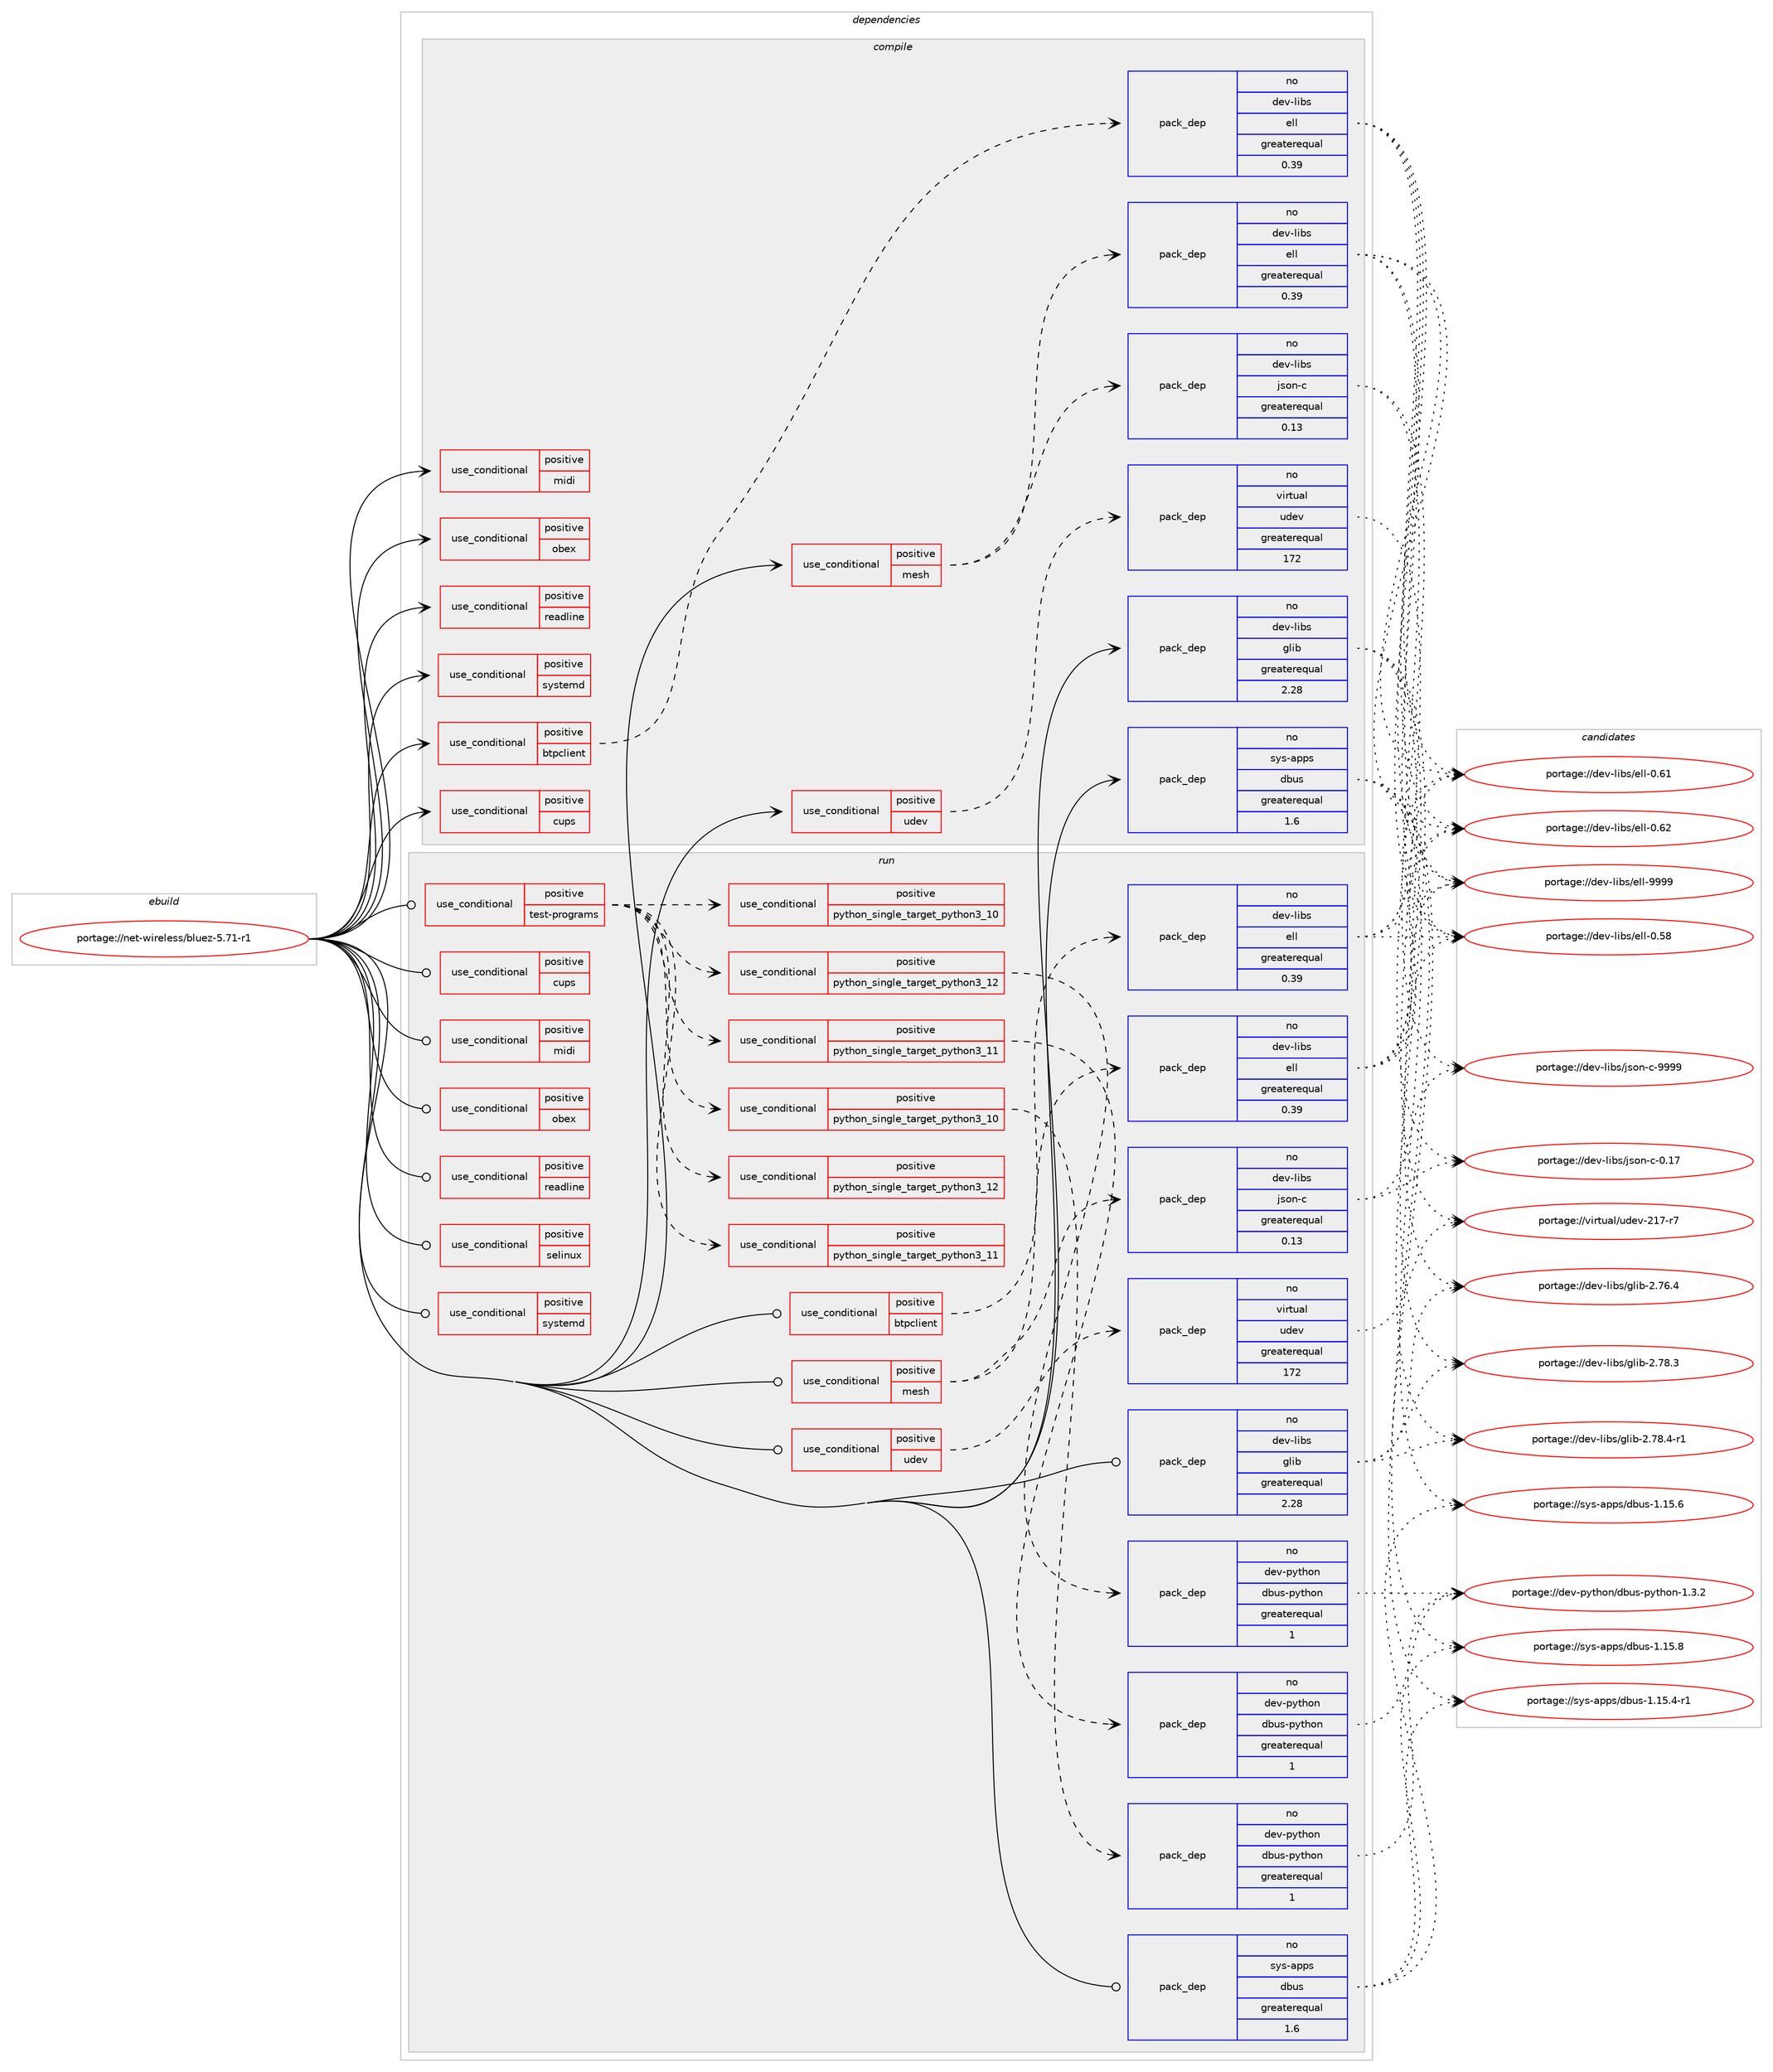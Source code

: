 digraph prolog {

# *************
# Graph options
# *************

newrank=true;
concentrate=true;
compound=true;
graph [rankdir=LR,fontname=Helvetica,fontsize=10,ranksep=1.5];#, ranksep=2.5, nodesep=0.2];
edge  [arrowhead=vee];
node  [fontname=Helvetica,fontsize=10];

# **********
# The ebuild
# **********

subgraph cluster_leftcol {
color=gray;
rank=same;
label=<<i>ebuild</i>>;
id [label="portage://net-wireless/bluez-5.71-r1", color=red, width=4, href="../net-wireless/bluez-5.71-r1.svg"];
}

# ****************
# The dependencies
# ****************

subgraph cluster_midcol {
color=gray;
label=<<i>dependencies</i>>;
subgraph cluster_compile {
fillcolor="#eeeeee";
style=filled;
label=<<i>compile</i>>;
subgraph cond7758 {
dependency11545 [label=<<TABLE BORDER="0" CELLBORDER="1" CELLSPACING="0" CELLPADDING="4"><TR><TD ROWSPAN="3" CELLPADDING="10">use_conditional</TD></TR><TR><TD>positive</TD></TR><TR><TD>btpclient</TD></TR></TABLE>>, shape=none, color=red];
subgraph pack3670 {
dependency11546 [label=<<TABLE BORDER="0" CELLBORDER="1" CELLSPACING="0" CELLPADDING="4" WIDTH="220"><TR><TD ROWSPAN="6" CELLPADDING="30">pack_dep</TD></TR><TR><TD WIDTH="110">no</TD></TR><TR><TD>dev-libs</TD></TR><TR><TD>ell</TD></TR><TR><TD>greaterequal</TD></TR><TR><TD>0.39</TD></TR></TABLE>>, shape=none, color=blue];
}
dependency11545:e -> dependency11546:w [weight=20,style="dashed",arrowhead="vee"];
}
id:e -> dependency11545:w [weight=20,style="solid",arrowhead="vee"];
subgraph cond7759 {
dependency11547 [label=<<TABLE BORDER="0" CELLBORDER="1" CELLSPACING="0" CELLPADDING="4"><TR><TD ROWSPAN="3" CELLPADDING="10">use_conditional</TD></TR><TR><TD>positive</TD></TR><TR><TD>cups</TD></TR></TABLE>>, shape=none, color=red];
# *** BEGIN UNKNOWN DEPENDENCY TYPE (TODO) ***
# dependency11547 -> package_dependency(portage://net-wireless/bluez-5.71-r1,install,no,net-print,cups,none,[,,],any_same_slot,[])
# *** END UNKNOWN DEPENDENCY TYPE (TODO) ***

}
id:e -> dependency11547:w [weight=20,style="solid",arrowhead="vee"];
subgraph cond7760 {
dependency11548 [label=<<TABLE BORDER="0" CELLBORDER="1" CELLSPACING="0" CELLPADDING="4"><TR><TD ROWSPAN="3" CELLPADDING="10">use_conditional</TD></TR><TR><TD>positive</TD></TR><TR><TD>mesh</TD></TR></TABLE>>, shape=none, color=red];
subgraph pack3671 {
dependency11549 [label=<<TABLE BORDER="0" CELLBORDER="1" CELLSPACING="0" CELLPADDING="4" WIDTH="220"><TR><TD ROWSPAN="6" CELLPADDING="30">pack_dep</TD></TR><TR><TD WIDTH="110">no</TD></TR><TR><TD>dev-libs</TD></TR><TR><TD>ell</TD></TR><TR><TD>greaterequal</TD></TR><TR><TD>0.39</TD></TR></TABLE>>, shape=none, color=blue];
}
dependency11548:e -> dependency11549:w [weight=20,style="dashed",arrowhead="vee"];
subgraph pack3672 {
dependency11550 [label=<<TABLE BORDER="0" CELLBORDER="1" CELLSPACING="0" CELLPADDING="4" WIDTH="220"><TR><TD ROWSPAN="6" CELLPADDING="30">pack_dep</TD></TR><TR><TD WIDTH="110">no</TD></TR><TR><TD>dev-libs</TD></TR><TR><TD>json-c</TD></TR><TR><TD>greaterequal</TD></TR><TR><TD>0.13</TD></TR></TABLE>>, shape=none, color=blue];
}
dependency11548:e -> dependency11550:w [weight=20,style="dashed",arrowhead="vee"];
# *** BEGIN UNKNOWN DEPENDENCY TYPE (TODO) ***
# dependency11548 -> package_dependency(portage://net-wireless/bluez-5.71-r1,install,no,sys-libs,readline,none,[,,],[slot(0),equal],[])
# *** END UNKNOWN DEPENDENCY TYPE (TODO) ***

}
id:e -> dependency11548:w [weight=20,style="solid",arrowhead="vee"];
subgraph cond7761 {
dependency11551 [label=<<TABLE BORDER="0" CELLBORDER="1" CELLSPACING="0" CELLPADDING="4"><TR><TD ROWSPAN="3" CELLPADDING="10">use_conditional</TD></TR><TR><TD>positive</TD></TR><TR><TD>midi</TD></TR></TABLE>>, shape=none, color=red];
# *** BEGIN UNKNOWN DEPENDENCY TYPE (TODO) ***
# dependency11551 -> package_dependency(portage://net-wireless/bluez-5.71-r1,install,no,media-libs,alsa-lib,none,[,,],[],[])
# *** END UNKNOWN DEPENDENCY TYPE (TODO) ***

}
id:e -> dependency11551:w [weight=20,style="solid",arrowhead="vee"];
subgraph cond7762 {
dependency11552 [label=<<TABLE BORDER="0" CELLBORDER="1" CELLSPACING="0" CELLPADDING="4"><TR><TD ROWSPAN="3" CELLPADDING="10">use_conditional</TD></TR><TR><TD>positive</TD></TR><TR><TD>obex</TD></TR></TABLE>>, shape=none, color=red];
# *** BEGIN UNKNOWN DEPENDENCY TYPE (TODO) ***
# dependency11552 -> package_dependency(portage://net-wireless/bluez-5.71-r1,install,no,dev-libs,libical,none,[,,],any_same_slot,[])
# *** END UNKNOWN DEPENDENCY TYPE (TODO) ***

}
id:e -> dependency11552:w [weight=20,style="solid",arrowhead="vee"];
subgraph cond7763 {
dependency11553 [label=<<TABLE BORDER="0" CELLBORDER="1" CELLSPACING="0" CELLPADDING="4"><TR><TD ROWSPAN="3" CELLPADDING="10">use_conditional</TD></TR><TR><TD>positive</TD></TR><TR><TD>readline</TD></TR></TABLE>>, shape=none, color=red];
# *** BEGIN UNKNOWN DEPENDENCY TYPE (TODO) ***
# dependency11553 -> package_dependency(portage://net-wireless/bluez-5.71-r1,install,no,sys-libs,readline,none,[,,],[slot(0),equal],[])
# *** END UNKNOWN DEPENDENCY TYPE (TODO) ***

}
id:e -> dependency11553:w [weight=20,style="solid",arrowhead="vee"];
subgraph cond7764 {
dependency11554 [label=<<TABLE BORDER="0" CELLBORDER="1" CELLSPACING="0" CELLPADDING="4"><TR><TD ROWSPAN="3" CELLPADDING="10">use_conditional</TD></TR><TR><TD>positive</TD></TR><TR><TD>systemd</TD></TR></TABLE>>, shape=none, color=red];
# *** BEGIN UNKNOWN DEPENDENCY TYPE (TODO) ***
# dependency11554 -> package_dependency(portage://net-wireless/bluez-5.71-r1,install,no,sys-apps,systemd,none,[,,],[],[])
# *** END UNKNOWN DEPENDENCY TYPE (TODO) ***

}
id:e -> dependency11554:w [weight=20,style="solid",arrowhead="vee"];
subgraph cond7765 {
dependency11555 [label=<<TABLE BORDER="0" CELLBORDER="1" CELLSPACING="0" CELLPADDING="4"><TR><TD ROWSPAN="3" CELLPADDING="10">use_conditional</TD></TR><TR><TD>positive</TD></TR><TR><TD>udev</TD></TR></TABLE>>, shape=none, color=red];
subgraph pack3673 {
dependency11556 [label=<<TABLE BORDER="0" CELLBORDER="1" CELLSPACING="0" CELLPADDING="4" WIDTH="220"><TR><TD ROWSPAN="6" CELLPADDING="30">pack_dep</TD></TR><TR><TD WIDTH="110">no</TD></TR><TR><TD>virtual</TD></TR><TR><TD>udev</TD></TR><TR><TD>greaterequal</TD></TR><TR><TD>172</TD></TR></TABLE>>, shape=none, color=blue];
}
dependency11555:e -> dependency11556:w [weight=20,style="dashed",arrowhead="vee"];
}
id:e -> dependency11555:w [weight=20,style="solid",arrowhead="vee"];
subgraph pack3674 {
dependency11557 [label=<<TABLE BORDER="0" CELLBORDER="1" CELLSPACING="0" CELLPADDING="4" WIDTH="220"><TR><TD ROWSPAN="6" CELLPADDING="30">pack_dep</TD></TR><TR><TD WIDTH="110">no</TD></TR><TR><TD>dev-libs</TD></TR><TR><TD>glib</TD></TR><TR><TD>greaterequal</TD></TR><TR><TD>2.28</TD></TR></TABLE>>, shape=none, color=blue];
}
id:e -> dependency11557:w [weight=20,style="solid",arrowhead="vee"];
subgraph pack3675 {
dependency11558 [label=<<TABLE BORDER="0" CELLBORDER="1" CELLSPACING="0" CELLPADDING="4" WIDTH="220"><TR><TD ROWSPAN="6" CELLPADDING="30">pack_dep</TD></TR><TR><TD WIDTH="110">no</TD></TR><TR><TD>sys-apps</TD></TR><TR><TD>dbus</TD></TR><TR><TD>greaterequal</TD></TR><TR><TD>1.6</TD></TR></TABLE>>, shape=none, color=blue];
}
id:e -> dependency11558:w [weight=20,style="solid",arrowhead="vee"];
}
subgraph cluster_compileandrun {
fillcolor="#eeeeee";
style=filled;
label=<<i>compile and run</i>>;
}
subgraph cluster_run {
fillcolor="#eeeeee";
style=filled;
label=<<i>run</i>>;
subgraph cond7766 {
dependency11559 [label=<<TABLE BORDER="0" CELLBORDER="1" CELLSPACING="0" CELLPADDING="4"><TR><TD ROWSPAN="3" CELLPADDING="10">use_conditional</TD></TR><TR><TD>positive</TD></TR><TR><TD>btpclient</TD></TR></TABLE>>, shape=none, color=red];
subgraph pack3676 {
dependency11560 [label=<<TABLE BORDER="0" CELLBORDER="1" CELLSPACING="0" CELLPADDING="4" WIDTH="220"><TR><TD ROWSPAN="6" CELLPADDING="30">pack_dep</TD></TR><TR><TD WIDTH="110">no</TD></TR><TR><TD>dev-libs</TD></TR><TR><TD>ell</TD></TR><TR><TD>greaterequal</TD></TR><TR><TD>0.39</TD></TR></TABLE>>, shape=none, color=blue];
}
dependency11559:e -> dependency11560:w [weight=20,style="dashed",arrowhead="vee"];
}
id:e -> dependency11559:w [weight=20,style="solid",arrowhead="odot"];
subgraph cond7767 {
dependency11561 [label=<<TABLE BORDER="0" CELLBORDER="1" CELLSPACING="0" CELLPADDING="4"><TR><TD ROWSPAN="3" CELLPADDING="10">use_conditional</TD></TR><TR><TD>positive</TD></TR><TR><TD>cups</TD></TR></TABLE>>, shape=none, color=red];
# *** BEGIN UNKNOWN DEPENDENCY TYPE (TODO) ***
# dependency11561 -> package_dependency(portage://net-wireless/bluez-5.71-r1,run,no,net-print,cups,none,[,,],any_same_slot,[])
# *** END UNKNOWN DEPENDENCY TYPE (TODO) ***

}
id:e -> dependency11561:w [weight=20,style="solid",arrowhead="odot"];
subgraph cond7768 {
dependency11562 [label=<<TABLE BORDER="0" CELLBORDER="1" CELLSPACING="0" CELLPADDING="4"><TR><TD ROWSPAN="3" CELLPADDING="10">use_conditional</TD></TR><TR><TD>positive</TD></TR><TR><TD>mesh</TD></TR></TABLE>>, shape=none, color=red];
subgraph pack3677 {
dependency11563 [label=<<TABLE BORDER="0" CELLBORDER="1" CELLSPACING="0" CELLPADDING="4" WIDTH="220"><TR><TD ROWSPAN="6" CELLPADDING="30">pack_dep</TD></TR><TR><TD WIDTH="110">no</TD></TR><TR><TD>dev-libs</TD></TR><TR><TD>ell</TD></TR><TR><TD>greaterequal</TD></TR><TR><TD>0.39</TD></TR></TABLE>>, shape=none, color=blue];
}
dependency11562:e -> dependency11563:w [weight=20,style="dashed",arrowhead="vee"];
subgraph pack3678 {
dependency11564 [label=<<TABLE BORDER="0" CELLBORDER="1" CELLSPACING="0" CELLPADDING="4" WIDTH="220"><TR><TD ROWSPAN="6" CELLPADDING="30">pack_dep</TD></TR><TR><TD WIDTH="110">no</TD></TR><TR><TD>dev-libs</TD></TR><TR><TD>json-c</TD></TR><TR><TD>greaterequal</TD></TR><TR><TD>0.13</TD></TR></TABLE>>, shape=none, color=blue];
}
dependency11562:e -> dependency11564:w [weight=20,style="dashed",arrowhead="vee"];
# *** BEGIN UNKNOWN DEPENDENCY TYPE (TODO) ***
# dependency11562 -> package_dependency(portage://net-wireless/bluez-5.71-r1,run,no,sys-libs,readline,none,[,,],[slot(0),equal],[])
# *** END UNKNOWN DEPENDENCY TYPE (TODO) ***

}
id:e -> dependency11562:w [weight=20,style="solid",arrowhead="odot"];
subgraph cond7769 {
dependency11565 [label=<<TABLE BORDER="0" CELLBORDER="1" CELLSPACING="0" CELLPADDING="4"><TR><TD ROWSPAN="3" CELLPADDING="10">use_conditional</TD></TR><TR><TD>positive</TD></TR><TR><TD>midi</TD></TR></TABLE>>, shape=none, color=red];
# *** BEGIN UNKNOWN DEPENDENCY TYPE (TODO) ***
# dependency11565 -> package_dependency(portage://net-wireless/bluez-5.71-r1,run,no,media-libs,alsa-lib,none,[,,],[],[])
# *** END UNKNOWN DEPENDENCY TYPE (TODO) ***

}
id:e -> dependency11565:w [weight=20,style="solid",arrowhead="odot"];
subgraph cond7770 {
dependency11566 [label=<<TABLE BORDER="0" CELLBORDER="1" CELLSPACING="0" CELLPADDING="4"><TR><TD ROWSPAN="3" CELLPADDING="10">use_conditional</TD></TR><TR><TD>positive</TD></TR><TR><TD>obex</TD></TR></TABLE>>, shape=none, color=red];
# *** BEGIN UNKNOWN DEPENDENCY TYPE (TODO) ***
# dependency11566 -> package_dependency(portage://net-wireless/bluez-5.71-r1,run,no,dev-libs,libical,none,[,,],any_same_slot,[])
# *** END UNKNOWN DEPENDENCY TYPE (TODO) ***

}
id:e -> dependency11566:w [weight=20,style="solid",arrowhead="odot"];
subgraph cond7771 {
dependency11567 [label=<<TABLE BORDER="0" CELLBORDER="1" CELLSPACING="0" CELLPADDING="4"><TR><TD ROWSPAN="3" CELLPADDING="10">use_conditional</TD></TR><TR><TD>positive</TD></TR><TR><TD>readline</TD></TR></TABLE>>, shape=none, color=red];
# *** BEGIN UNKNOWN DEPENDENCY TYPE (TODO) ***
# dependency11567 -> package_dependency(portage://net-wireless/bluez-5.71-r1,run,no,sys-libs,readline,none,[,,],[slot(0),equal],[])
# *** END UNKNOWN DEPENDENCY TYPE (TODO) ***

}
id:e -> dependency11567:w [weight=20,style="solid",arrowhead="odot"];
subgraph cond7772 {
dependency11568 [label=<<TABLE BORDER="0" CELLBORDER="1" CELLSPACING="0" CELLPADDING="4"><TR><TD ROWSPAN="3" CELLPADDING="10">use_conditional</TD></TR><TR><TD>positive</TD></TR><TR><TD>selinux</TD></TR></TABLE>>, shape=none, color=red];
# *** BEGIN UNKNOWN DEPENDENCY TYPE (TODO) ***
# dependency11568 -> package_dependency(portage://net-wireless/bluez-5.71-r1,run,no,sec-policy,selinux-bluetooth,none,[,,],[],[])
# *** END UNKNOWN DEPENDENCY TYPE (TODO) ***

}
id:e -> dependency11568:w [weight=20,style="solid",arrowhead="odot"];
subgraph cond7773 {
dependency11569 [label=<<TABLE BORDER="0" CELLBORDER="1" CELLSPACING="0" CELLPADDING="4"><TR><TD ROWSPAN="3" CELLPADDING="10">use_conditional</TD></TR><TR><TD>positive</TD></TR><TR><TD>systemd</TD></TR></TABLE>>, shape=none, color=red];
# *** BEGIN UNKNOWN DEPENDENCY TYPE (TODO) ***
# dependency11569 -> package_dependency(portage://net-wireless/bluez-5.71-r1,run,no,sys-apps,systemd,none,[,,],[],[])
# *** END UNKNOWN DEPENDENCY TYPE (TODO) ***

}
id:e -> dependency11569:w [weight=20,style="solid",arrowhead="odot"];
subgraph cond7774 {
dependency11570 [label=<<TABLE BORDER="0" CELLBORDER="1" CELLSPACING="0" CELLPADDING="4"><TR><TD ROWSPAN="3" CELLPADDING="10">use_conditional</TD></TR><TR><TD>positive</TD></TR><TR><TD>test-programs</TD></TR></TABLE>>, shape=none, color=red];
subgraph cond7775 {
dependency11571 [label=<<TABLE BORDER="0" CELLBORDER="1" CELLSPACING="0" CELLPADDING="4"><TR><TD ROWSPAN="3" CELLPADDING="10">use_conditional</TD></TR><TR><TD>positive</TD></TR><TR><TD>python_single_target_python3_10</TD></TR></TABLE>>, shape=none, color=red];
# *** BEGIN UNKNOWN DEPENDENCY TYPE (TODO) ***
# dependency11571 -> package_dependency(portage://net-wireless/bluez-5.71-r1,run,no,dev-lang,python,none,[,,],[slot(3.10)],[])
# *** END UNKNOWN DEPENDENCY TYPE (TODO) ***

}
dependency11570:e -> dependency11571:w [weight=20,style="dashed",arrowhead="vee"];
subgraph cond7776 {
dependency11572 [label=<<TABLE BORDER="0" CELLBORDER="1" CELLSPACING="0" CELLPADDING="4"><TR><TD ROWSPAN="3" CELLPADDING="10">use_conditional</TD></TR><TR><TD>positive</TD></TR><TR><TD>python_single_target_python3_11</TD></TR></TABLE>>, shape=none, color=red];
# *** BEGIN UNKNOWN DEPENDENCY TYPE (TODO) ***
# dependency11572 -> package_dependency(portage://net-wireless/bluez-5.71-r1,run,no,dev-lang,python,none,[,,],[slot(3.11)],[])
# *** END UNKNOWN DEPENDENCY TYPE (TODO) ***

}
dependency11570:e -> dependency11572:w [weight=20,style="dashed",arrowhead="vee"];
subgraph cond7777 {
dependency11573 [label=<<TABLE BORDER="0" CELLBORDER="1" CELLSPACING="0" CELLPADDING="4"><TR><TD ROWSPAN="3" CELLPADDING="10">use_conditional</TD></TR><TR><TD>positive</TD></TR><TR><TD>python_single_target_python3_12</TD></TR></TABLE>>, shape=none, color=red];
# *** BEGIN UNKNOWN DEPENDENCY TYPE (TODO) ***
# dependency11573 -> package_dependency(portage://net-wireless/bluez-5.71-r1,run,no,dev-lang,python,none,[,,],[slot(3.12)],[])
# *** END UNKNOWN DEPENDENCY TYPE (TODO) ***

}
dependency11570:e -> dependency11573:w [weight=20,style="dashed",arrowhead="vee"];
subgraph cond7778 {
dependency11574 [label=<<TABLE BORDER="0" CELLBORDER="1" CELLSPACING="0" CELLPADDING="4"><TR><TD ROWSPAN="3" CELLPADDING="10">use_conditional</TD></TR><TR><TD>positive</TD></TR><TR><TD>python_single_target_python3_10</TD></TR></TABLE>>, shape=none, color=red];
subgraph pack3679 {
dependency11575 [label=<<TABLE BORDER="0" CELLBORDER="1" CELLSPACING="0" CELLPADDING="4" WIDTH="220"><TR><TD ROWSPAN="6" CELLPADDING="30">pack_dep</TD></TR><TR><TD WIDTH="110">no</TD></TR><TR><TD>dev-python</TD></TR><TR><TD>dbus-python</TD></TR><TR><TD>greaterequal</TD></TR><TR><TD>1</TD></TR></TABLE>>, shape=none, color=blue];
}
dependency11574:e -> dependency11575:w [weight=20,style="dashed",arrowhead="vee"];
# *** BEGIN UNKNOWN DEPENDENCY TYPE (TODO) ***
# dependency11574 -> package_dependency(portage://net-wireless/bluez-5.71-r1,run,no,dev-python,pygobject,none,[,,],[slot(3)],[use(enable(python_targets_python3_10),negative)])
# *** END UNKNOWN DEPENDENCY TYPE (TODO) ***

}
dependency11570:e -> dependency11574:w [weight=20,style="dashed",arrowhead="vee"];
subgraph cond7779 {
dependency11576 [label=<<TABLE BORDER="0" CELLBORDER="1" CELLSPACING="0" CELLPADDING="4"><TR><TD ROWSPAN="3" CELLPADDING="10">use_conditional</TD></TR><TR><TD>positive</TD></TR><TR><TD>python_single_target_python3_11</TD></TR></TABLE>>, shape=none, color=red];
subgraph pack3680 {
dependency11577 [label=<<TABLE BORDER="0" CELLBORDER="1" CELLSPACING="0" CELLPADDING="4" WIDTH="220"><TR><TD ROWSPAN="6" CELLPADDING="30">pack_dep</TD></TR><TR><TD WIDTH="110">no</TD></TR><TR><TD>dev-python</TD></TR><TR><TD>dbus-python</TD></TR><TR><TD>greaterequal</TD></TR><TR><TD>1</TD></TR></TABLE>>, shape=none, color=blue];
}
dependency11576:e -> dependency11577:w [weight=20,style="dashed",arrowhead="vee"];
# *** BEGIN UNKNOWN DEPENDENCY TYPE (TODO) ***
# dependency11576 -> package_dependency(portage://net-wireless/bluez-5.71-r1,run,no,dev-python,pygobject,none,[,,],[slot(3)],[use(enable(python_targets_python3_11),negative)])
# *** END UNKNOWN DEPENDENCY TYPE (TODO) ***

}
dependency11570:e -> dependency11576:w [weight=20,style="dashed",arrowhead="vee"];
subgraph cond7780 {
dependency11578 [label=<<TABLE BORDER="0" CELLBORDER="1" CELLSPACING="0" CELLPADDING="4"><TR><TD ROWSPAN="3" CELLPADDING="10">use_conditional</TD></TR><TR><TD>positive</TD></TR><TR><TD>python_single_target_python3_12</TD></TR></TABLE>>, shape=none, color=red];
subgraph pack3681 {
dependency11579 [label=<<TABLE BORDER="0" CELLBORDER="1" CELLSPACING="0" CELLPADDING="4" WIDTH="220"><TR><TD ROWSPAN="6" CELLPADDING="30">pack_dep</TD></TR><TR><TD WIDTH="110">no</TD></TR><TR><TD>dev-python</TD></TR><TR><TD>dbus-python</TD></TR><TR><TD>greaterequal</TD></TR><TR><TD>1</TD></TR></TABLE>>, shape=none, color=blue];
}
dependency11578:e -> dependency11579:w [weight=20,style="dashed",arrowhead="vee"];
# *** BEGIN UNKNOWN DEPENDENCY TYPE (TODO) ***
# dependency11578 -> package_dependency(portage://net-wireless/bluez-5.71-r1,run,no,dev-python,pygobject,none,[,,],[slot(3)],[use(enable(python_targets_python3_12),negative)])
# *** END UNKNOWN DEPENDENCY TYPE (TODO) ***

}
dependency11570:e -> dependency11578:w [weight=20,style="dashed",arrowhead="vee"];
}
id:e -> dependency11570:w [weight=20,style="solid",arrowhead="odot"];
subgraph cond7781 {
dependency11580 [label=<<TABLE BORDER="0" CELLBORDER="1" CELLSPACING="0" CELLPADDING="4"><TR><TD ROWSPAN="3" CELLPADDING="10">use_conditional</TD></TR><TR><TD>positive</TD></TR><TR><TD>udev</TD></TR></TABLE>>, shape=none, color=red];
subgraph pack3682 {
dependency11581 [label=<<TABLE BORDER="0" CELLBORDER="1" CELLSPACING="0" CELLPADDING="4" WIDTH="220"><TR><TD ROWSPAN="6" CELLPADDING="30">pack_dep</TD></TR><TR><TD WIDTH="110">no</TD></TR><TR><TD>virtual</TD></TR><TR><TD>udev</TD></TR><TR><TD>greaterequal</TD></TR><TR><TD>172</TD></TR></TABLE>>, shape=none, color=blue];
}
dependency11580:e -> dependency11581:w [weight=20,style="dashed",arrowhead="vee"];
}
id:e -> dependency11580:w [weight=20,style="solid",arrowhead="odot"];
subgraph pack3683 {
dependency11582 [label=<<TABLE BORDER="0" CELLBORDER="1" CELLSPACING="0" CELLPADDING="4" WIDTH="220"><TR><TD ROWSPAN="6" CELLPADDING="30">pack_dep</TD></TR><TR><TD WIDTH="110">no</TD></TR><TR><TD>dev-libs</TD></TR><TR><TD>glib</TD></TR><TR><TD>greaterequal</TD></TR><TR><TD>2.28</TD></TR></TABLE>>, shape=none, color=blue];
}
id:e -> dependency11582:w [weight=20,style="solid",arrowhead="odot"];
subgraph pack3684 {
dependency11583 [label=<<TABLE BORDER="0" CELLBORDER="1" CELLSPACING="0" CELLPADDING="4" WIDTH="220"><TR><TD ROWSPAN="6" CELLPADDING="30">pack_dep</TD></TR><TR><TD WIDTH="110">no</TD></TR><TR><TD>sys-apps</TD></TR><TR><TD>dbus</TD></TR><TR><TD>greaterequal</TD></TR><TR><TD>1.6</TD></TR></TABLE>>, shape=none, color=blue];
}
id:e -> dependency11583:w [weight=20,style="solid",arrowhead="odot"];
}
}

# **************
# The candidates
# **************

subgraph cluster_choices {
rank=same;
color=gray;
label=<<i>candidates</i>>;

subgraph choice3670 {
color=black;
nodesep=1;
choice1001011184510810598115471011081084548465356 [label="portage://dev-libs/ell-0.58", color=red, width=4,href="../dev-libs/ell-0.58.svg"];
choice1001011184510810598115471011081084548465449 [label="portage://dev-libs/ell-0.61", color=red, width=4,href="../dev-libs/ell-0.61.svg"];
choice1001011184510810598115471011081084548465450 [label="portage://dev-libs/ell-0.62", color=red, width=4,href="../dev-libs/ell-0.62.svg"];
choice1001011184510810598115471011081084557575757 [label="portage://dev-libs/ell-9999", color=red, width=4,href="../dev-libs/ell-9999.svg"];
dependency11546:e -> choice1001011184510810598115471011081084548465356:w [style=dotted,weight="100"];
dependency11546:e -> choice1001011184510810598115471011081084548465449:w [style=dotted,weight="100"];
dependency11546:e -> choice1001011184510810598115471011081084548465450:w [style=dotted,weight="100"];
dependency11546:e -> choice1001011184510810598115471011081084557575757:w [style=dotted,weight="100"];
}
subgraph choice3671 {
color=black;
nodesep=1;
choice1001011184510810598115471011081084548465356 [label="portage://dev-libs/ell-0.58", color=red, width=4,href="../dev-libs/ell-0.58.svg"];
choice1001011184510810598115471011081084548465449 [label="portage://dev-libs/ell-0.61", color=red, width=4,href="../dev-libs/ell-0.61.svg"];
choice1001011184510810598115471011081084548465450 [label="portage://dev-libs/ell-0.62", color=red, width=4,href="../dev-libs/ell-0.62.svg"];
choice1001011184510810598115471011081084557575757 [label="portage://dev-libs/ell-9999", color=red, width=4,href="../dev-libs/ell-9999.svg"];
dependency11549:e -> choice1001011184510810598115471011081084548465356:w [style=dotted,weight="100"];
dependency11549:e -> choice1001011184510810598115471011081084548465449:w [style=dotted,weight="100"];
dependency11549:e -> choice1001011184510810598115471011081084548465450:w [style=dotted,weight="100"];
dependency11549:e -> choice1001011184510810598115471011081084557575757:w [style=dotted,weight="100"];
}
subgraph choice3672 {
color=black;
nodesep=1;
choice10010111845108105981154710611511111045994548464955 [label="portage://dev-libs/json-c-0.17", color=red, width=4,href="../dev-libs/json-c-0.17.svg"];
choice10010111845108105981154710611511111045994557575757 [label="portage://dev-libs/json-c-9999", color=red, width=4,href="../dev-libs/json-c-9999.svg"];
dependency11550:e -> choice10010111845108105981154710611511111045994548464955:w [style=dotted,weight="100"];
dependency11550:e -> choice10010111845108105981154710611511111045994557575757:w [style=dotted,weight="100"];
}
subgraph choice3673 {
color=black;
nodesep=1;
choice1181051141161179710847117100101118455049554511455 [label="portage://virtual/udev-217-r7", color=red, width=4,href="../virtual/udev-217-r7.svg"];
dependency11556:e -> choice1181051141161179710847117100101118455049554511455:w [style=dotted,weight="100"];
}
subgraph choice3674 {
color=black;
nodesep=1;
choice1001011184510810598115471031081059845504655544652 [label="portage://dev-libs/glib-2.76.4", color=red, width=4,href="../dev-libs/glib-2.76.4.svg"];
choice1001011184510810598115471031081059845504655564651 [label="portage://dev-libs/glib-2.78.3", color=red, width=4,href="../dev-libs/glib-2.78.3.svg"];
choice10010111845108105981154710310810598455046555646524511449 [label="portage://dev-libs/glib-2.78.4-r1", color=red, width=4,href="../dev-libs/glib-2.78.4-r1.svg"];
dependency11557:e -> choice1001011184510810598115471031081059845504655544652:w [style=dotted,weight="100"];
dependency11557:e -> choice1001011184510810598115471031081059845504655564651:w [style=dotted,weight="100"];
dependency11557:e -> choice10010111845108105981154710310810598455046555646524511449:w [style=dotted,weight="100"];
}
subgraph choice3675 {
color=black;
nodesep=1;
choice11512111545971121121154710098117115454946495346524511449 [label="portage://sys-apps/dbus-1.15.4-r1", color=red, width=4,href="../sys-apps/dbus-1.15.4-r1.svg"];
choice1151211154597112112115471009811711545494649534654 [label="portage://sys-apps/dbus-1.15.6", color=red, width=4,href="../sys-apps/dbus-1.15.6.svg"];
choice1151211154597112112115471009811711545494649534656 [label="portage://sys-apps/dbus-1.15.8", color=red, width=4,href="../sys-apps/dbus-1.15.8.svg"];
dependency11558:e -> choice11512111545971121121154710098117115454946495346524511449:w [style=dotted,weight="100"];
dependency11558:e -> choice1151211154597112112115471009811711545494649534654:w [style=dotted,weight="100"];
dependency11558:e -> choice1151211154597112112115471009811711545494649534656:w [style=dotted,weight="100"];
}
subgraph choice3676 {
color=black;
nodesep=1;
choice1001011184510810598115471011081084548465356 [label="portage://dev-libs/ell-0.58", color=red, width=4,href="../dev-libs/ell-0.58.svg"];
choice1001011184510810598115471011081084548465449 [label="portage://dev-libs/ell-0.61", color=red, width=4,href="../dev-libs/ell-0.61.svg"];
choice1001011184510810598115471011081084548465450 [label="portage://dev-libs/ell-0.62", color=red, width=4,href="../dev-libs/ell-0.62.svg"];
choice1001011184510810598115471011081084557575757 [label="portage://dev-libs/ell-9999", color=red, width=4,href="../dev-libs/ell-9999.svg"];
dependency11560:e -> choice1001011184510810598115471011081084548465356:w [style=dotted,weight="100"];
dependency11560:e -> choice1001011184510810598115471011081084548465449:w [style=dotted,weight="100"];
dependency11560:e -> choice1001011184510810598115471011081084548465450:w [style=dotted,weight="100"];
dependency11560:e -> choice1001011184510810598115471011081084557575757:w [style=dotted,weight="100"];
}
subgraph choice3677 {
color=black;
nodesep=1;
choice1001011184510810598115471011081084548465356 [label="portage://dev-libs/ell-0.58", color=red, width=4,href="../dev-libs/ell-0.58.svg"];
choice1001011184510810598115471011081084548465449 [label="portage://dev-libs/ell-0.61", color=red, width=4,href="../dev-libs/ell-0.61.svg"];
choice1001011184510810598115471011081084548465450 [label="portage://dev-libs/ell-0.62", color=red, width=4,href="../dev-libs/ell-0.62.svg"];
choice1001011184510810598115471011081084557575757 [label="portage://dev-libs/ell-9999", color=red, width=4,href="../dev-libs/ell-9999.svg"];
dependency11563:e -> choice1001011184510810598115471011081084548465356:w [style=dotted,weight="100"];
dependency11563:e -> choice1001011184510810598115471011081084548465449:w [style=dotted,weight="100"];
dependency11563:e -> choice1001011184510810598115471011081084548465450:w [style=dotted,weight="100"];
dependency11563:e -> choice1001011184510810598115471011081084557575757:w [style=dotted,weight="100"];
}
subgraph choice3678 {
color=black;
nodesep=1;
choice10010111845108105981154710611511111045994548464955 [label="portage://dev-libs/json-c-0.17", color=red, width=4,href="../dev-libs/json-c-0.17.svg"];
choice10010111845108105981154710611511111045994557575757 [label="portage://dev-libs/json-c-9999", color=red, width=4,href="../dev-libs/json-c-9999.svg"];
dependency11564:e -> choice10010111845108105981154710611511111045994548464955:w [style=dotted,weight="100"];
dependency11564:e -> choice10010111845108105981154710611511111045994557575757:w [style=dotted,weight="100"];
}
subgraph choice3679 {
color=black;
nodesep=1;
choice10010111845112121116104111110471009811711545112121116104111110454946514650 [label="portage://dev-python/dbus-python-1.3.2", color=red, width=4,href="../dev-python/dbus-python-1.3.2.svg"];
dependency11575:e -> choice10010111845112121116104111110471009811711545112121116104111110454946514650:w [style=dotted,weight="100"];
}
subgraph choice3680 {
color=black;
nodesep=1;
choice10010111845112121116104111110471009811711545112121116104111110454946514650 [label="portage://dev-python/dbus-python-1.3.2", color=red, width=4,href="../dev-python/dbus-python-1.3.2.svg"];
dependency11577:e -> choice10010111845112121116104111110471009811711545112121116104111110454946514650:w [style=dotted,weight="100"];
}
subgraph choice3681 {
color=black;
nodesep=1;
choice10010111845112121116104111110471009811711545112121116104111110454946514650 [label="portage://dev-python/dbus-python-1.3.2", color=red, width=4,href="../dev-python/dbus-python-1.3.2.svg"];
dependency11579:e -> choice10010111845112121116104111110471009811711545112121116104111110454946514650:w [style=dotted,weight="100"];
}
subgraph choice3682 {
color=black;
nodesep=1;
choice1181051141161179710847117100101118455049554511455 [label="portage://virtual/udev-217-r7", color=red, width=4,href="../virtual/udev-217-r7.svg"];
dependency11581:e -> choice1181051141161179710847117100101118455049554511455:w [style=dotted,weight="100"];
}
subgraph choice3683 {
color=black;
nodesep=1;
choice1001011184510810598115471031081059845504655544652 [label="portage://dev-libs/glib-2.76.4", color=red, width=4,href="../dev-libs/glib-2.76.4.svg"];
choice1001011184510810598115471031081059845504655564651 [label="portage://dev-libs/glib-2.78.3", color=red, width=4,href="../dev-libs/glib-2.78.3.svg"];
choice10010111845108105981154710310810598455046555646524511449 [label="portage://dev-libs/glib-2.78.4-r1", color=red, width=4,href="../dev-libs/glib-2.78.4-r1.svg"];
dependency11582:e -> choice1001011184510810598115471031081059845504655544652:w [style=dotted,weight="100"];
dependency11582:e -> choice1001011184510810598115471031081059845504655564651:w [style=dotted,weight="100"];
dependency11582:e -> choice10010111845108105981154710310810598455046555646524511449:w [style=dotted,weight="100"];
}
subgraph choice3684 {
color=black;
nodesep=1;
choice11512111545971121121154710098117115454946495346524511449 [label="portage://sys-apps/dbus-1.15.4-r1", color=red, width=4,href="../sys-apps/dbus-1.15.4-r1.svg"];
choice1151211154597112112115471009811711545494649534654 [label="portage://sys-apps/dbus-1.15.6", color=red, width=4,href="../sys-apps/dbus-1.15.6.svg"];
choice1151211154597112112115471009811711545494649534656 [label="portage://sys-apps/dbus-1.15.8", color=red, width=4,href="../sys-apps/dbus-1.15.8.svg"];
dependency11583:e -> choice11512111545971121121154710098117115454946495346524511449:w [style=dotted,weight="100"];
dependency11583:e -> choice1151211154597112112115471009811711545494649534654:w [style=dotted,weight="100"];
dependency11583:e -> choice1151211154597112112115471009811711545494649534656:w [style=dotted,weight="100"];
}
}

}
